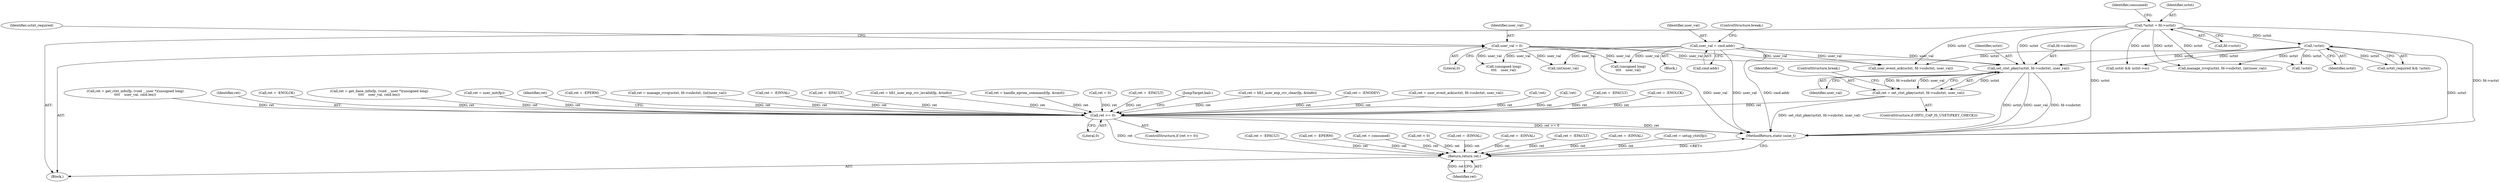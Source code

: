 digraph "0_linux_e6bd18f57aad1a2d1ef40e646d03ed0f2515c9e3_3@pointer" {
"1000513" [label="(Call,set_ctxt_pkey(uctxt, fd->subctxt, user_val))"];
"1000126" [label="(Call,*uctxt = fd->uctxt)"];
"1000301" [label="(Call,!uctxt)"];
"1000250" [label="(Call,user_val = cmd.addr)"];
"1000152" [label="(Call,user_val = 0)"];
"1000511" [label="(Call,ret = set_ctxt_pkey(uctxt, fd->subctxt, user_val))"];
"1000663" [label="(Call,ret >= 0)"];
"1000670" [label="(Return,return ret;)"];
"1000154" [label="(Literal,0)"];
"1000128" [label="(Call,fd->uctxt)"];
"1000371" [label="(Call,(unsigned long)\n\t\t\t\t    user_val)"];
"1000670" [label="(Return,return ret;)"];
"1000195" [label="(Call,ret = -EFAULT)"];
"1000671" [label="(Identifier,ret)"];
"1000609" [label="(Call,ret = -ENOLCK)"];
"1000316" [label="(Call,ret = -EPERM)"];
"1000351" [label="(Call,ret = get_ctxt_info(fp, (void __user *)(unsigned long)\n\t\t\t\t    user_val, cmd.len))"];
"1000512" [label="(Identifier,ret)"];
"1000524" [label="(ControlStructure,break;)"];
"1000208" [label="(Block,)"];
"1000664" [label="(Identifier,ret)"];
"1000117" [label="(Block,)"];
"1000577" [label="(Call,ret = -ENOLCK)"];
"1000365" [label="(Call,ret = get_base_info(fp, (void __user *)(unsigned long)\n\t\t\t\t    user_val, cmd.len))"];
"1000666" [label="(Call,ret = consumed)"];
"1000515" [label="(Call,fd->subctxt)"];
"1000485" [label="(Call,manage_rcvq(uctxt, fd->subctxt, (int)user_val))"];
"1000302" [label="(Identifier,uctxt)"];
"1000508" [label="(ControlStructure,if (HFI1_CAP_IS_USET(PKEY_CHECK)))"];
"1000345" [label="(Call,ret = user_init(fp))"];
"1000301" [label="(Call,!uctxt)"];
"1000667" [label="(Identifier,ret)"];
"1000520" [label="(Call,ret = -EPERM)"];
"1000483" [label="(Call,ret = manage_rcvq(uctxt, fd->subctxt, (int)user_val))"];
"1000518" [label="(Identifier,user_val)"];
"1000543" [label="(Call,ret = -EINVAL)"];
"1000152" [label="(Call,user_val = 0)"];
"1000477" [label="(Call,ret = -EFAULT)"];
"1000357" [label="(Call,(unsigned long)\n\t\t\t\t    user_val)"];
"1000427" [label="(Call,ret = hfi1_user_exp_rcv_invalid(fp, &tinfo))"];
"1000655" [label="(Call,ret = handle_eprom_command(fp, &cmd))"];
"1000252" [label="(Call,cmd.addr)"];
"1000663" [label="(Call,ret >= 0)"];
"1000514" [label="(Identifier,uctxt)"];
"1000299" [label="(Call,uctxt_required && !uctxt)"];
"1000334" [label="(Call,ret < 0)"];
"1000177" [label="(Call,ret = -EINVAL)"];
"1000272" [label="(Call,ret = -EINVAL)"];
"1000153" [label="(Identifier,user_val)"];
"1000144" [label="(Call,ret = 0)"];
"1000250" [label="(Call,user_val = cmd.addr)"];
"1000449" [label="(Call,ret = -EFAULT)"];
"1000290" [label="(Call,ret = -EFAULT)"];
"1000137" [label="(Identifier,consumed)"];
"1000382" [label="(Call,uctxt && uctxt->sc)"];
"1000669" [label="(JumpTarget,bail:)"];
"1000127" [label="(Identifier,uctxt)"];
"1000455" [label="(Call,ret = hfi1_user_exp_rcv_clear(fp, &tinfo))"];
"1000621" [label="(Call,ret = -ENODEV)"];
"1000498" [label="(Call,ret = user_event_ack(uctxt, fd->subctxt, user_val))"];
"1000255" [label="(ControlStructure,break;)"];
"1000304" [label="(Call,ret = -EINVAL)"];
"1000500" [label="(Call,user_event_ack(uctxt, fd->subctxt, user_val))"];
"1000665" [label="(Literal,0)"];
"1000400" [label="(Call,!ret)"];
"1000645" [label="(Call,!ret)"];
"1000338" [label="(Call,ret = setup_ctxt(fp))"];
"1000490" [label="(Call,(int)user_val)"];
"1000662" [label="(ControlStructure,if (ret >= 0))"];
"1000511" [label="(Call,ret = set_ctxt_pkey(uctxt, fd->subctxt, user_val))"];
"1000126" [label="(Call,*uctxt = fd->uctxt)"];
"1000672" [label="(MethodReturn,static ssize_t)"];
"1000157" [label="(Identifier,uctxt_required)"];
"1000251" [label="(Identifier,user_val)"];
"1000513" [label="(Call,set_ctxt_pkey(uctxt, fd->subctxt, user_val))"];
"1000421" [label="(Call,ret = -EFAULT)"];
"1000531" [label="(Call,!uctxt)"];
"1000513" -> "1000511"  [label="AST: "];
"1000513" -> "1000518"  [label="CFG: "];
"1000514" -> "1000513"  [label="AST: "];
"1000515" -> "1000513"  [label="AST: "];
"1000518" -> "1000513"  [label="AST: "];
"1000511" -> "1000513"  [label="CFG: "];
"1000513" -> "1000672"  [label="DDG: uctxt"];
"1000513" -> "1000672"  [label="DDG: user_val"];
"1000513" -> "1000672"  [label="DDG: fd->subctxt"];
"1000513" -> "1000511"  [label="DDG: uctxt"];
"1000513" -> "1000511"  [label="DDG: fd->subctxt"];
"1000513" -> "1000511"  [label="DDG: user_val"];
"1000126" -> "1000513"  [label="DDG: uctxt"];
"1000301" -> "1000513"  [label="DDG: uctxt"];
"1000250" -> "1000513"  [label="DDG: user_val"];
"1000152" -> "1000513"  [label="DDG: user_val"];
"1000126" -> "1000117"  [label="AST: "];
"1000126" -> "1000128"  [label="CFG: "];
"1000127" -> "1000126"  [label="AST: "];
"1000128" -> "1000126"  [label="AST: "];
"1000137" -> "1000126"  [label="CFG: "];
"1000126" -> "1000672"  [label="DDG: uctxt"];
"1000126" -> "1000672"  [label="DDG: fd->uctxt"];
"1000126" -> "1000301"  [label="DDG: uctxt"];
"1000126" -> "1000382"  [label="DDG: uctxt"];
"1000126" -> "1000485"  [label="DDG: uctxt"];
"1000126" -> "1000500"  [label="DDG: uctxt"];
"1000126" -> "1000531"  [label="DDG: uctxt"];
"1000301" -> "1000299"  [label="AST: "];
"1000301" -> "1000302"  [label="CFG: "];
"1000302" -> "1000301"  [label="AST: "];
"1000299" -> "1000301"  [label="CFG: "];
"1000301" -> "1000672"  [label="DDG: uctxt"];
"1000301" -> "1000299"  [label="DDG: uctxt"];
"1000301" -> "1000382"  [label="DDG: uctxt"];
"1000301" -> "1000485"  [label="DDG: uctxt"];
"1000301" -> "1000500"  [label="DDG: uctxt"];
"1000301" -> "1000531"  [label="DDG: uctxt"];
"1000250" -> "1000208"  [label="AST: "];
"1000250" -> "1000252"  [label="CFG: "];
"1000251" -> "1000250"  [label="AST: "];
"1000252" -> "1000250"  [label="AST: "];
"1000255" -> "1000250"  [label="CFG: "];
"1000250" -> "1000672"  [label="DDG: user_val"];
"1000250" -> "1000672"  [label="DDG: cmd.addr"];
"1000250" -> "1000357"  [label="DDG: user_val"];
"1000250" -> "1000371"  [label="DDG: user_val"];
"1000250" -> "1000490"  [label="DDG: user_val"];
"1000250" -> "1000500"  [label="DDG: user_val"];
"1000152" -> "1000117"  [label="AST: "];
"1000152" -> "1000154"  [label="CFG: "];
"1000153" -> "1000152"  [label="AST: "];
"1000154" -> "1000152"  [label="AST: "];
"1000157" -> "1000152"  [label="CFG: "];
"1000152" -> "1000672"  [label="DDG: user_val"];
"1000152" -> "1000357"  [label="DDG: user_val"];
"1000152" -> "1000371"  [label="DDG: user_val"];
"1000152" -> "1000490"  [label="DDG: user_val"];
"1000152" -> "1000500"  [label="DDG: user_val"];
"1000511" -> "1000508"  [label="AST: "];
"1000512" -> "1000511"  [label="AST: "];
"1000524" -> "1000511"  [label="CFG: "];
"1000511" -> "1000672"  [label="DDG: set_ctxt_pkey(uctxt, fd->subctxt, user_val)"];
"1000511" -> "1000663"  [label="DDG: ret"];
"1000663" -> "1000662"  [label="AST: "];
"1000663" -> "1000665"  [label="CFG: "];
"1000664" -> "1000663"  [label="AST: "];
"1000665" -> "1000663"  [label="AST: "];
"1000667" -> "1000663"  [label="CFG: "];
"1000669" -> "1000663"  [label="CFG: "];
"1000663" -> "1000672"  [label="DDG: ret >= 0"];
"1000663" -> "1000672"  [label="DDG: ret"];
"1000427" -> "1000663"  [label="DDG: ret"];
"1000621" -> "1000663"  [label="DDG: ret"];
"1000655" -> "1000663"  [label="DDG: ret"];
"1000645" -> "1000663"  [label="DDG: ret"];
"1000400" -> "1000663"  [label="DDG: ret"];
"1000609" -> "1000663"  [label="DDG: ret"];
"1000449" -> "1000663"  [label="DDG: ret"];
"1000421" -> "1000663"  [label="DDG: ret"];
"1000498" -> "1000663"  [label="DDG: ret"];
"1000577" -> "1000663"  [label="DDG: ret"];
"1000345" -> "1000663"  [label="DDG: ret"];
"1000477" -> "1000663"  [label="DDG: ret"];
"1000455" -> "1000663"  [label="DDG: ret"];
"1000483" -> "1000663"  [label="DDG: ret"];
"1000365" -> "1000663"  [label="DDG: ret"];
"1000520" -> "1000663"  [label="DDG: ret"];
"1000144" -> "1000663"  [label="DDG: ret"];
"1000543" -> "1000663"  [label="DDG: ret"];
"1000351" -> "1000663"  [label="DDG: ret"];
"1000663" -> "1000670"  [label="DDG: ret"];
"1000670" -> "1000117"  [label="AST: "];
"1000670" -> "1000671"  [label="CFG: "];
"1000671" -> "1000670"  [label="AST: "];
"1000672" -> "1000670"  [label="CFG: "];
"1000670" -> "1000672"  [label="DDG: <RET>"];
"1000671" -> "1000670"  [label="DDG: ret"];
"1000177" -> "1000670"  [label="DDG: ret"];
"1000304" -> "1000670"  [label="DDG: ret"];
"1000272" -> "1000670"  [label="DDG: ret"];
"1000195" -> "1000670"  [label="DDG: ret"];
"1000334" -> "1000670"  [label="DDG: ret"];
"1000338" -> "1000670"  [label="DDG: ret"];
"1000290" -> "1000670"  [label="DDG: ret"];
"1000316" -> "1000670"  [label="DDG: ret"];
"1000666" -> "1000670"  [label="DDG: ret"];
}
